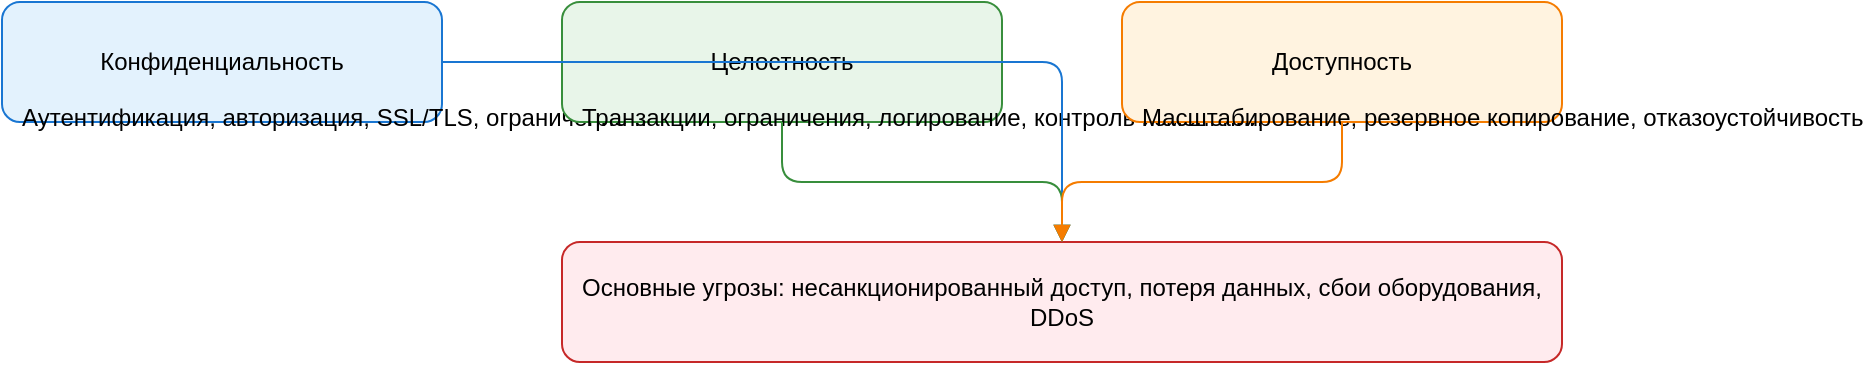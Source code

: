 <mxfile version="21.7.5" type="device">
  <diagram id="security-model" name="Модель безопасности">
    <mxGraphModel dx="1200" dy="800" grid="1" gridSize="10" guides="1" tooltips="1" connect="1" arrows="1" fold="1" page="1" pageScale="1" pageWidth="827" pageHeight="1169" math="0" shadow="0">
      <root>
        <mxCell id="0"/>
        <mxCell id="1" parent="0"/>
        
        <!-- Конфиденциальность -->
        <mxCell id="conf" value="Конфиденциальность" style="rounded=1;whiteSpace=wrap;html=1;fillColor=#E3F2FD;strokeColor=#1976D2;" vertex="1" parent="1">
          <mxGeometry x="40" y="40" width="220" height="60" as="geometry"/>
        </mxCell>
        <mxCell id="conf_desc" value="Аутентификация, авторизация, SSL/TLS, ограничение IP" style="text;strokeColor=none;fillColor=none;align=left;verticalAlign=top;spacingLeft=8;spacingTop=4;" vertex="1" parent="conf">
          <mxGeometry y="40" width="220" height="20" as="geometry"/>
        </mxCell>

        <!-- Целостность -->
        <mxCell id="int" value="Целостность" style="rounded=1;whiteSpace=wrap;html=1;fillColor=#E8F5E9;strokeColor=#388E3C;" vertex="1" parent="1">
          <mxGeometry x="320" y="40" width="220" height="60" as="geometry"/>
        </mxCell>
        <mxCell id="int_desc" value="Транзакции, ограничения, логирование, контроль изменений" style="text;strokeColor=none;fillColor=none;align=left;verticalAlign=top;spacingLeft=8;spacingTop=4;" vertex="1" parent="int">
          <mxGeometry y="40" width="220" height="20" as="geometry"/>
        </mxCell>

        <!-- Доступность -->
        <mxCell id="avail" value="Доступность" style="rounded=1;whiteSpace=wrap;html=1;fillColor=#FFF3E0;strokeColor=#F57C00;" vertex="1" parent="1">
          <mxGeometry x="600" y="40" width="220" height="60" as="geometry"/>
        </mxCell>
        <mxCell id="avail_desc" value="Масштабирование, резервное копирование, отказоустойчивость" style="text;strokeColor=none;fillColor=none;align=left;verticalAlign=top;spacingLeft=8;spacingTop=4;" vertex="1" parent="avail">
          <mxGeometry y="40" width="220" height="20" as="geometry"/>
        </mxCell>

        <!-- Угрозы -->
        <mxCell id="threats" value="Основные угрозы: несанкционированный доступ, потеря данных, сбои оборудования, DDoS" style="rounded=1;whiteSpace=wrap;html=1;fillColor=#FFEBEE;strokeColor=#C62828;" vertex="1" parent="1">
          <mxGeometry x="320" y="160" width="500" height="60" as="geometry"/>
        </mxCell>

        <!-- Стрелки -->
        <mxCell id="arrow1" style="edgeStyle=orthogonalEdgeStyle;endArrow=block;endFill=1;strokeColor=#1976D2;" edge="1" parent="1" source="conf" target="threats">
          <mxGeometry relative="1" as="geometry"/>
        </mxCell>
        <mxCell id="arrow2" style="edgeStyle=orthogonalEdgeStyle;endArrow=block;endFill=1;strokeColor=#388E3C;" edge="1" parent="1" source="int" target="threats">
          <mxGeometry relative="1" as="geometry"/>
        </mxCell>
        <mxCell id="arrow3" style="edgeStyle=orthogonalEdgeStyle;endArrow=block;endFill=1;strokeColor=#F57C00;" edge="1" parent="1" source="avail" target="threats">
          <mxGeometry relative="1" as="geometry"/>
        </mxCell>
      </root>
    </mxGraphModel>
  </diagram>
</mxfile> 